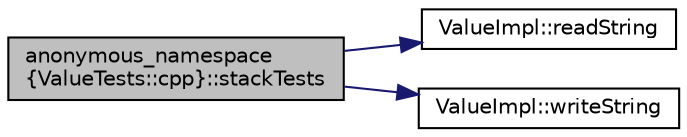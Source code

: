 digraph "anonymous_namespace{ValueTests::cpp}::stackTests"
{
 // INTERACTIVE_SVG=YES
 // LATEX_PDF_SIZE
  edge [fontname="Helvetica",fontsize="10",labelfontname="Helvetica",labelfontsize="10"];
  node [fontname="Helvetica",fontsize="10",shape=record];
  rankdir="LR";
  Node1 [label="anonymous_namespace\l\{ValueTests::cpp\}::stackTests",height=0.2,width=0.4,color="black", fillcolor="grey75", style="filled", fontcolor="black",tooltip="Tests all functionality on stacked Values."];
  Node1 -> Node2 [color="midnightblue",fontsize="10",style="solid",fontname="Helvetica"];
  Node2 [label="ValueImpl::readString",height=0.2,width=0.4,color="black", fillcolor="white", style="filled",URL="$class_value_impl.html#aed2b5a307da6fd58687a0ef9bfad9be6",tooltip=" "];
  Node1 -> Node3 [color="midnightblue",fontsize="10",style="solid",fontname="Helvetica"];
  Node3 [label="ValueImpl::writeString",height=0.2,width=0.4,color="black", fillcolor="white", style="filled",URL="$class_value_impl.html#a1590e729d4fadff97895dce4518ab687",tooltip=" "];
}
